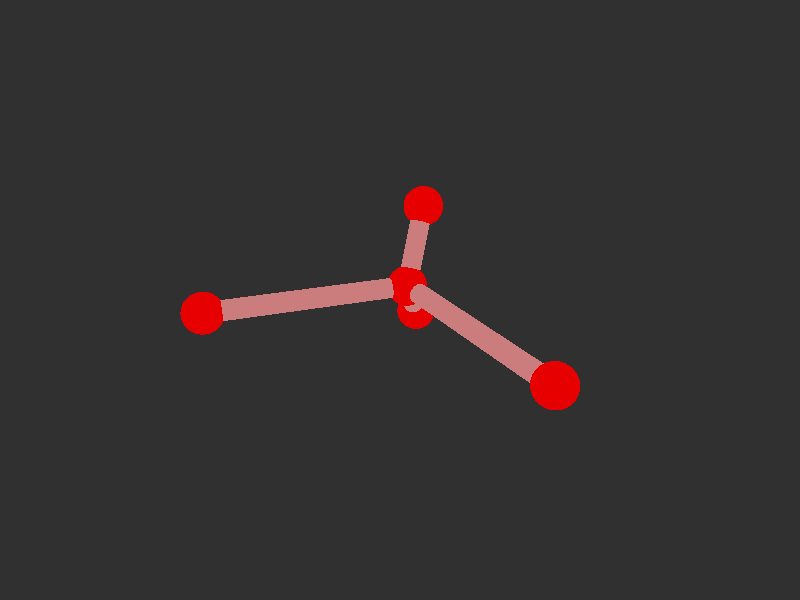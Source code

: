 #version 3.7; 
    global_settings { assumed_gamma 1.0 }
    

    camera {
    location  <20, 20, 20>
    right     x*image_width/image_height
    look_at   <0, 0, 0>
    angle 58
    }

    background { color rgb<1,1,1>*0.03 }


    light_source { <-20, 30, -25> color red 0.6 green 0.6 blue 0.6 }
    light_source { < 20, 30, -25> color red 0.6 green 0.6 blue 0.6 }
    
    #declare m = 1;
    union {

    union {
    sphere { m*<-1.4906261510541765,-0.358213270866976,-0.9738576544118278>, 1 }        
    sphere {  m*<-0.03010262552146692,0.16190197079753754,8.90531538856441>, 1 }
    sphere {  m*<7.325248812478507,0.07298169480318051,-5.674177901480945>, 1 }
    sphere {  m*<-3.854988899262901,2.8088747298527346,-2.186083921579365>, 1}
    sphere { m*<-2.8576880253558405,-2.9418686742418934,-1.6477814697920143>, 1 }    

        pigment { color rgb<0.8,0,0>  }
    finish { ambient 0.1 diffuse 0.7 phong 1 }
    }    
    union {
    cylinder { m*<-0.03010262552146692,0.16190197079753754,8.90531538856441>, <-1.4906261510541765,-0.358213270866976,-0.9738576544118278>, 0.5 }
    cylinder { m*<7.325248812478507,0.07298169480318051,-5.674177901480945>, <-1.4906261510541765,-0.358213270866976,-0.9738576544118278>, 0.5}
    cylinder { m*<-3.854988899262901,2.8088747298527346,-2.186083921579365>, <-1.4906261510541765,-0.358213270866976,-0.9738576544118278>, 0.5 }
    cylinder {  m*<-2.8576880253558405,-2.9418686742418934,-1.6477814697920143>, <-1.4906261510541765,-0.358213270866976,-0.9738576544118278>, 0.5}

    pigment { color rgb<0.6,.2,.2>  }
    finish { ambient 0.1 diffuse 0.7 phong 1 }    
    }
    
    // rotate <0, 0, 0>
    }
    #version 3.7; 
    global_settings { assumed_gamma 1.0 }
    

    camera {
    location  <20, 20, 20>
    right     x*image_width/image_height
    look_at   <0, 0, 0>
    angle 58
    }

    background { color rgb<1,1,1>*0.03 }


    light_source { <-20, 30, -25> color red 0.6 green 0.6 blue 0.6 }
    light_source { < 20, 30, -25> color red 0.6 green 0.6 blue 0.6 }
    
    #declare m = 1;
    union {

    union {
    sphere { m*<-1.4906261510541765,-0.358213270866976,-0.9738576544118278>, 1 }        
    sphere {  m*<-0.03010262552146692,0.16190197079753754,8.90531538856441>, 1 }
    sphere {  m*<7.325248812478507,0.07298169480318051,-5.674177901480945>, 1 }
    sphere {  m*<-3.854988899262901,2.8088747298527346,-2.186083921579365>, 1}
    sphere { m*<-2.8576880253558405,-2.9418686742418934,-1.6477814697920143>, 1 }    

        pigment { color rgb<0.8,0,0>  }
    finish { ambient 0.1 diffuse 0.7 phong 1 }
    }    
    union {
    cylinder { m*<-0.03010262552146692,0.16190197079753754,8.90531538856441>, <-1.4906261510541765,-0.358213270866976,-0.9738576544118278>, 0.5 }
    cylinder { m*<7.325248812478507,0.07298169480318051,-5.674177901480945>, <-1.4906261510541765,-0.358213270866976,-0.9738576544118278>, 0.5}
    cylinder { m*<-3.854988899262901,2.8088747298527346,-2.186083921579365>, <-1.4906261510541765,-0.358213270866976,-0.9738576544118278>, 0.5 }
    cylinder {  m*<-2.8576880253558405,-2.9418686742418934,-1.6477814697920143>, <-1.4906261510541765,-0.358213270866976,-0.9738576544118278>, 0.5}

    pigment { color rgb<0.6,.2,.2>  }
    finish { ambient 0.1 diffuse 0.7 phong 1 }    
    }
    
    // rotate <0, 0, 0>
    }
    